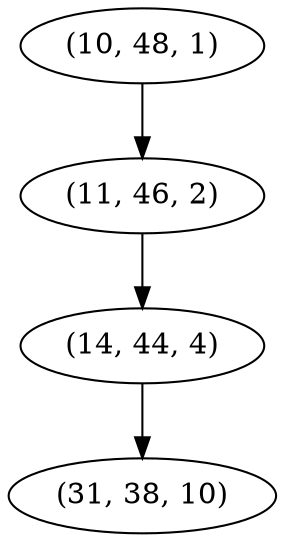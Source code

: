 digraph tree {
    "(10, 48, 1)";
    "(11, 46, 2)";
    "(14, 44, 4)";
    "(31, 38, 10)";
    "(10, 48, 1)" -> "(11, 46, 2)";
    "(11, 46, 2)" -> "(14, 44, 4)";
    "(14, 44, 4)" -> "(31, 38, 10)";
}
